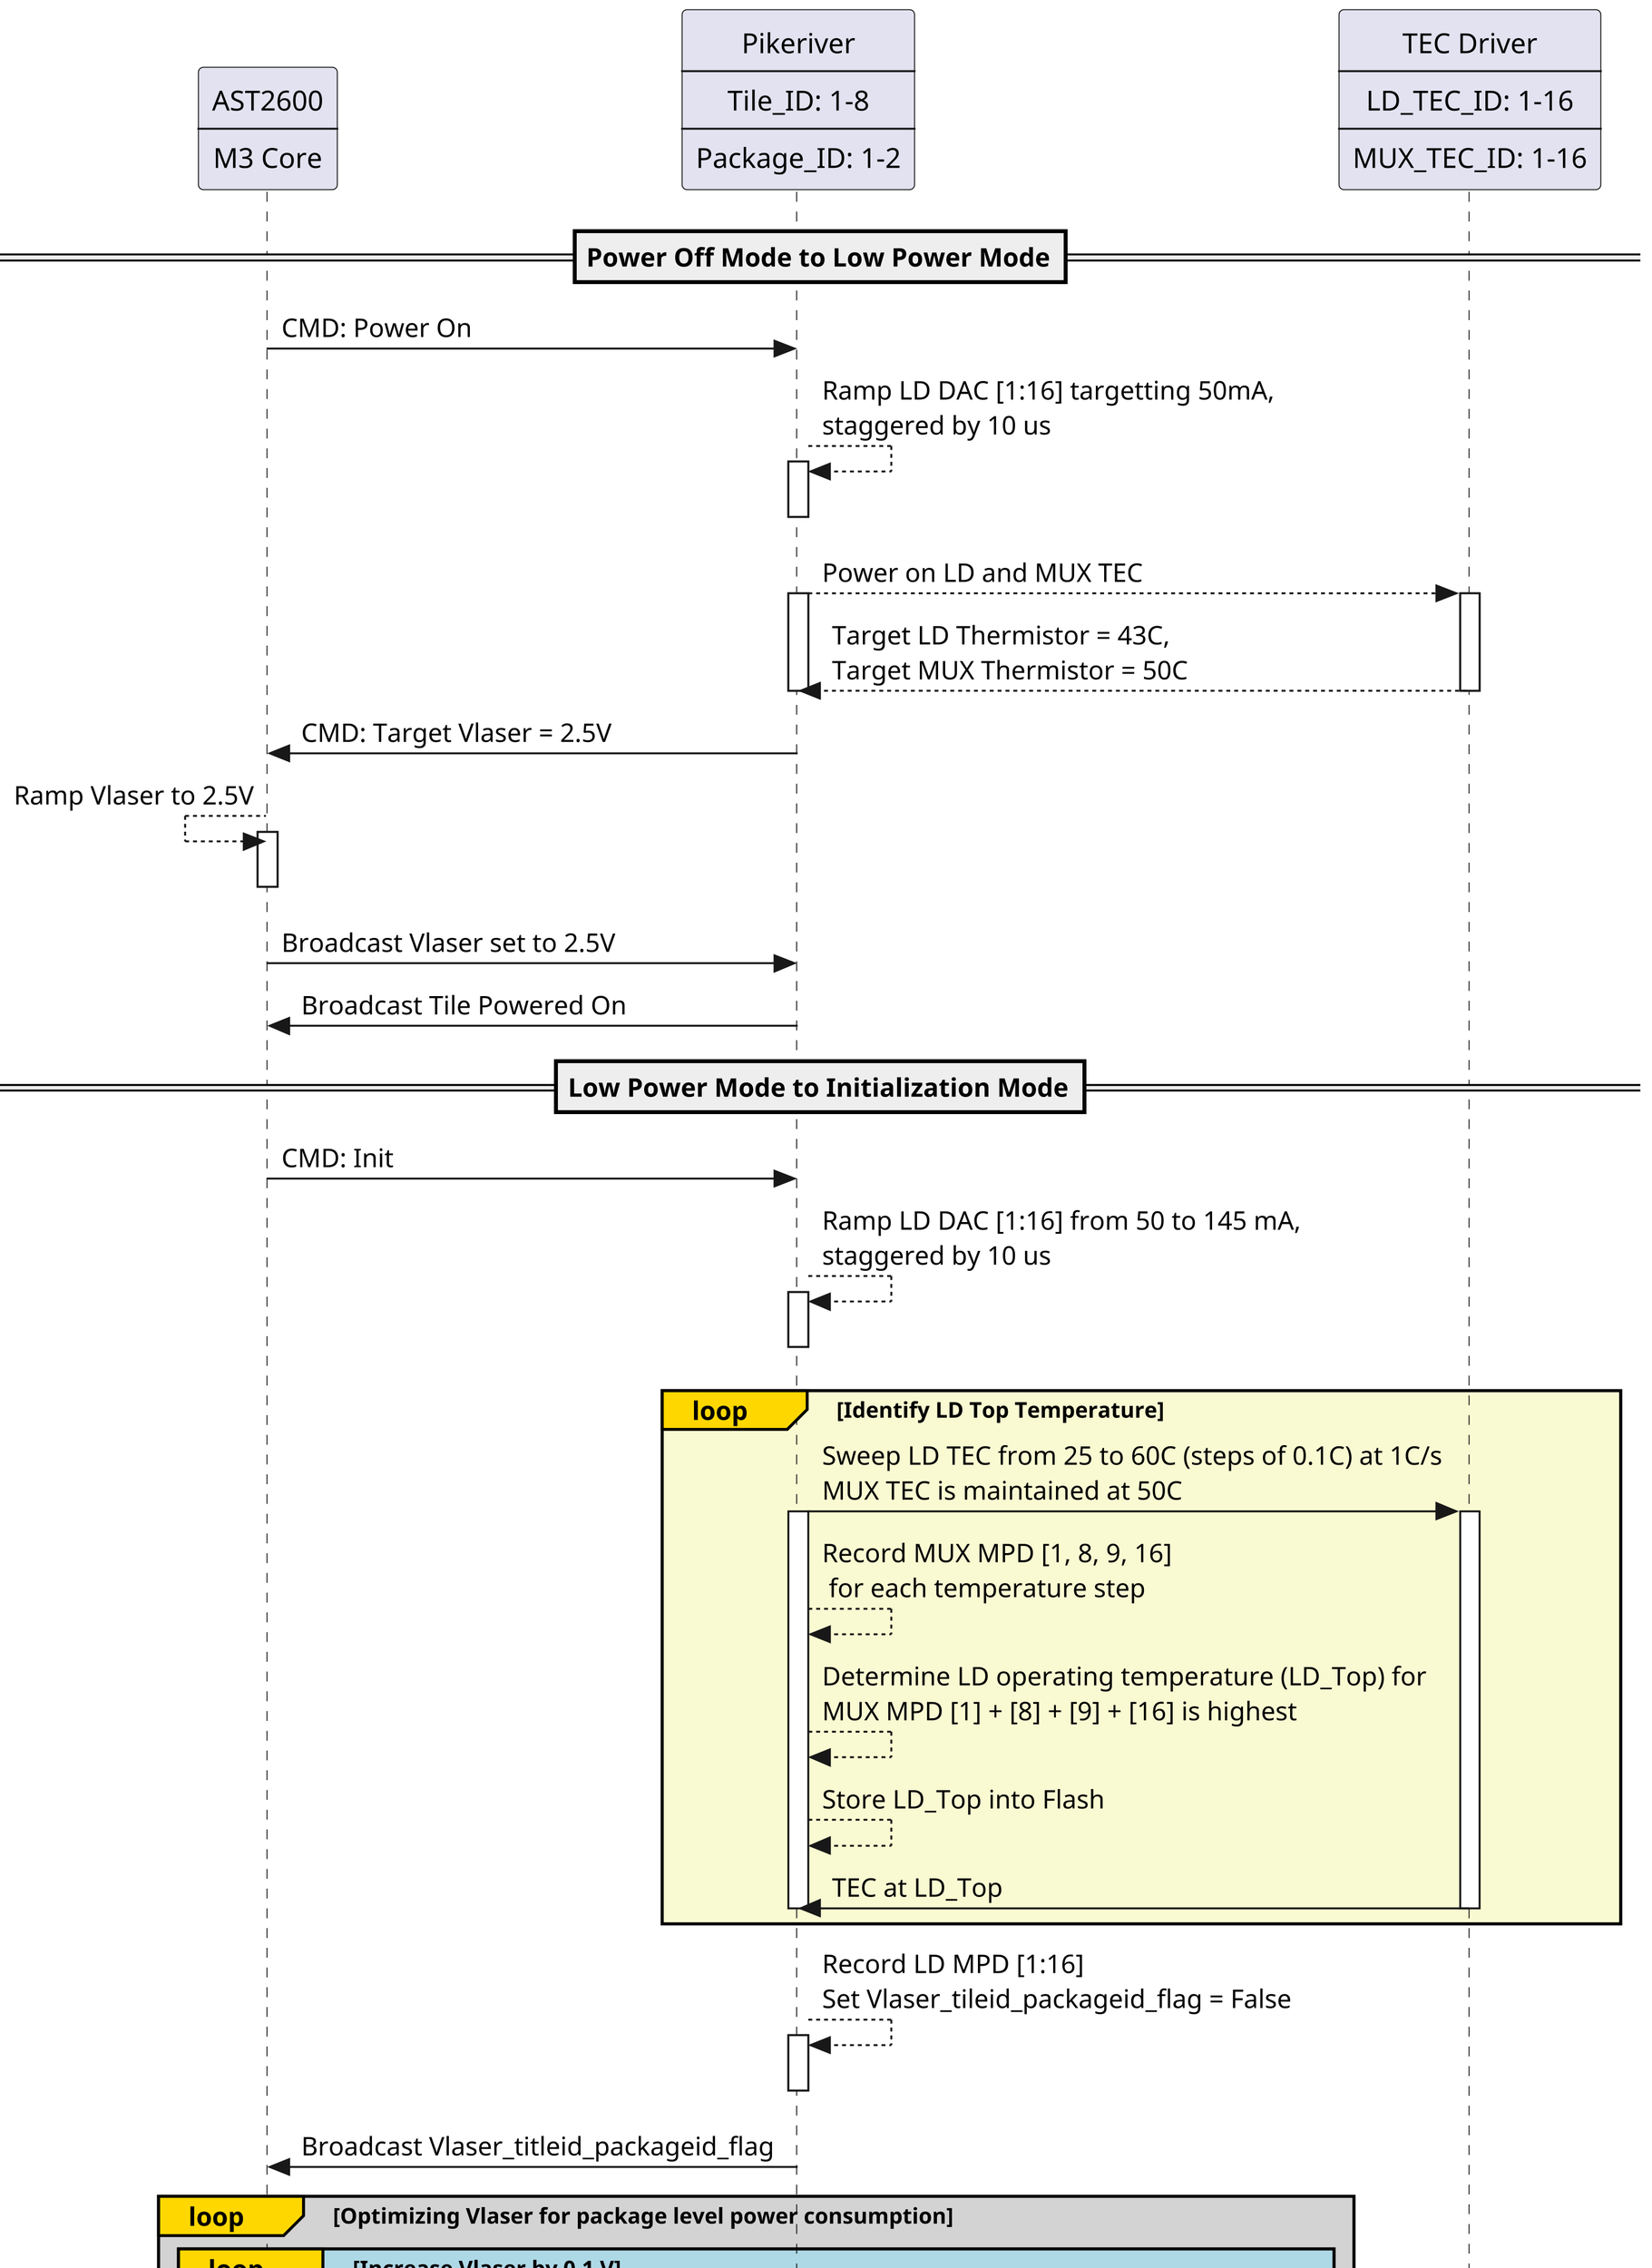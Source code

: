 @startuml
skinparam style strictuml
scale 20000*10000
participant SMC [
            AST2600
            ----
            M3 Core
]

participant PKR [
            Pikeriver
            ----
            Tile_ID: 1-8
            ----
            Package_ID: 1-2
]

participant TDRV [
            TEC Driver
            ----
            LD_TEC_ID: 1-16
            ----
            MUX_TEC_ID: 1-16
]

== Power Off Mode to Low Power Mode==
SMC -> PKR: CMD: Power On

PKR --> PKR ++ : Ramp LD DAC [1:16] targetting 50mA, \nstaggered by 10 us
deactivate PKR


PKR --> TDRV ++: Power on LD and MUX TEC
activate PKR
PKR <-- TDRV: Target LD Thermistor = 43C,\nTarget MUX Thermistor = 50C
deactivate TDRV

deactivate PKR

PKR -> SMC: CMD: Target Vlaser = 2.5V


SMC <-- SMC: Ramp Vlaser to 2.5V
activate SMC
deactivate SMC

SMC -> PKR: Broadcast Vlaser set to 2.5V

PKR -> SMC: Broadcast Tile Powered On

== Low Power Mode to Initialization Mode==

SMC -> PKR: CMD: Init

PKR --> PKR ++ : Ramp LD DAC [1:16] from 50 to 145 mA,\nstaggered by 10 us
deactivate PKR

loop#Gold #LightGoldenRodYellow Identify LD Top Temperature
    PKR -> TDRV: Sweep LD TEC from 25 to 60C (steps of 0.1C) at 1C/s\nMUX TEC is maintained at 50C
    activate PKR
    activate TDRV
    PKR --> PKR: Record MUX MPD [1, 8, 9, 16] \n for each temperature step
    PKR --> PKR: Determine LD operating temperature (LD_Top) for\nMUX MPD [1] + [8] + [9] + [16] is highest
    PKR --> PKR: Store LD_Top into Flash
    TDRV -> PKR: TEC at LD_Top
    deactivate TDRV
    deactivate PKR
end

PKR --> PKR ++: Record LD MPD [1:16] \nSet Vlaser_tileid_packageid_flag = False
deactivate PKR

PKR -> SMC: Broadcast Vlaser_titleid_packageid_flag
loop#Gold #LightGrey Optimizing Vlaser for package level power consumption
    loop#Gold #LightBlue Increase Vlaser by 0.1 V
        SMC -> PKR: Broadcast Vlaser up
        activate SMC
        activate PKR
        PKR --> PKR: Record LD MPD [1:16]
        PKR --> PKR: If any LD MPD [1:16] drops,\nset Vlaser_tileid_packageid_flag = True,\nelse False
        PKR -> SMC: Broadcast Vlaser_tileid_packageid_flag
        deactivate PKR
    end
    loop#Gold #Pink Decrease Vlaser by 0.1 V
        SMC -> PKR: Broadcast Vlaser up
        activate PKR
        PKR --> PKR: Record LD MPD [1:16]
        PKR --> PKR: If any LD MPD [1:16] drops,\nset Vlaser_tileid_packageid_flag = True,\nelse False
        PKR -> SMC: Broadcast Vlaser_tileid_packageid_flag
    end

    SMC -> PKR: Broadcast Tile Initialized
    PKR -> SMC: Broadcast Acknowledge Tile Initialized

    deactivate PKR
    deactivate SMC
end


== Initialization Mode to Mission Mode ==

SMC -> PKR: CMD: Mission

loop#Gold #LightGreen Dither Locking     
    PKR --> TDRV ++: PID lock LD and MUX TEC
    activate PKR
    PKR --> PKR: Activate peak locking with drive current tuning
    TDRV --> PKR: LD TEC at LD_Top, MUX TEC at 50C
    deactivate TDRV
    deactivate PKR
end

PKR -> SMC: Broadcast Tile in Mission Mode

== Mission Mode to Eye-safety Mode ==

SMC -> PKR: CMD: Eye-safety

PKR -> TDRV: PID lock LD and MUX TEC
activate PKR
activate TDRV
PKR --> PKR:  Deactivate peak locking with driver current tuning

PKR --> PKR: Drop LD DAC [1:16] to 50mA
TDRV -> PKR: LD TEC at LD_Top, MUX TEC at 50C
deactivate TDRV
deactivate PKR

PKR -> SMC: Broadcast Tile in Eye-safety Mode

== Eye-safety Mode to Mission Mode ==

SMC -> PKR: CMD: Mission

PKR -> TDRV: PID lock LD and MUX TEC
activate TDRV
activate PKR
PKR --> PKR: Increase LD DAC [1:16] from 50mA to 145mA
PKR --> PKR: Activate peak locking with driver current tuning
TDRV -> PKR: LD TEC at LD_Top, MUX TEC at 50C
deactivate TDRV
deactivate PKR

PKR -> SMC: Broadcast Tile in Mission Mode

== Eye-safety Mode to Power Off Mode ==

SMC -> PKR: CMD: Power iff

PKR -> SMC: Target Vlaser to 2.0V

SMC --> SMC: Drop Vlaser to 2.0V

SMC -> PKR ++: Broadcast Vlaser set to 2.0V

PKR --> PKR: Drop LD DAC [1:16] to 0mA
PKR -> TDRV: Power off LD and MUX TEC
deactivate PKR

PKR -> SMC: Tile ready to power off



SMC <-- SMC ++: Drop Vlaser to 0V

deactivate SMC

@enduml
